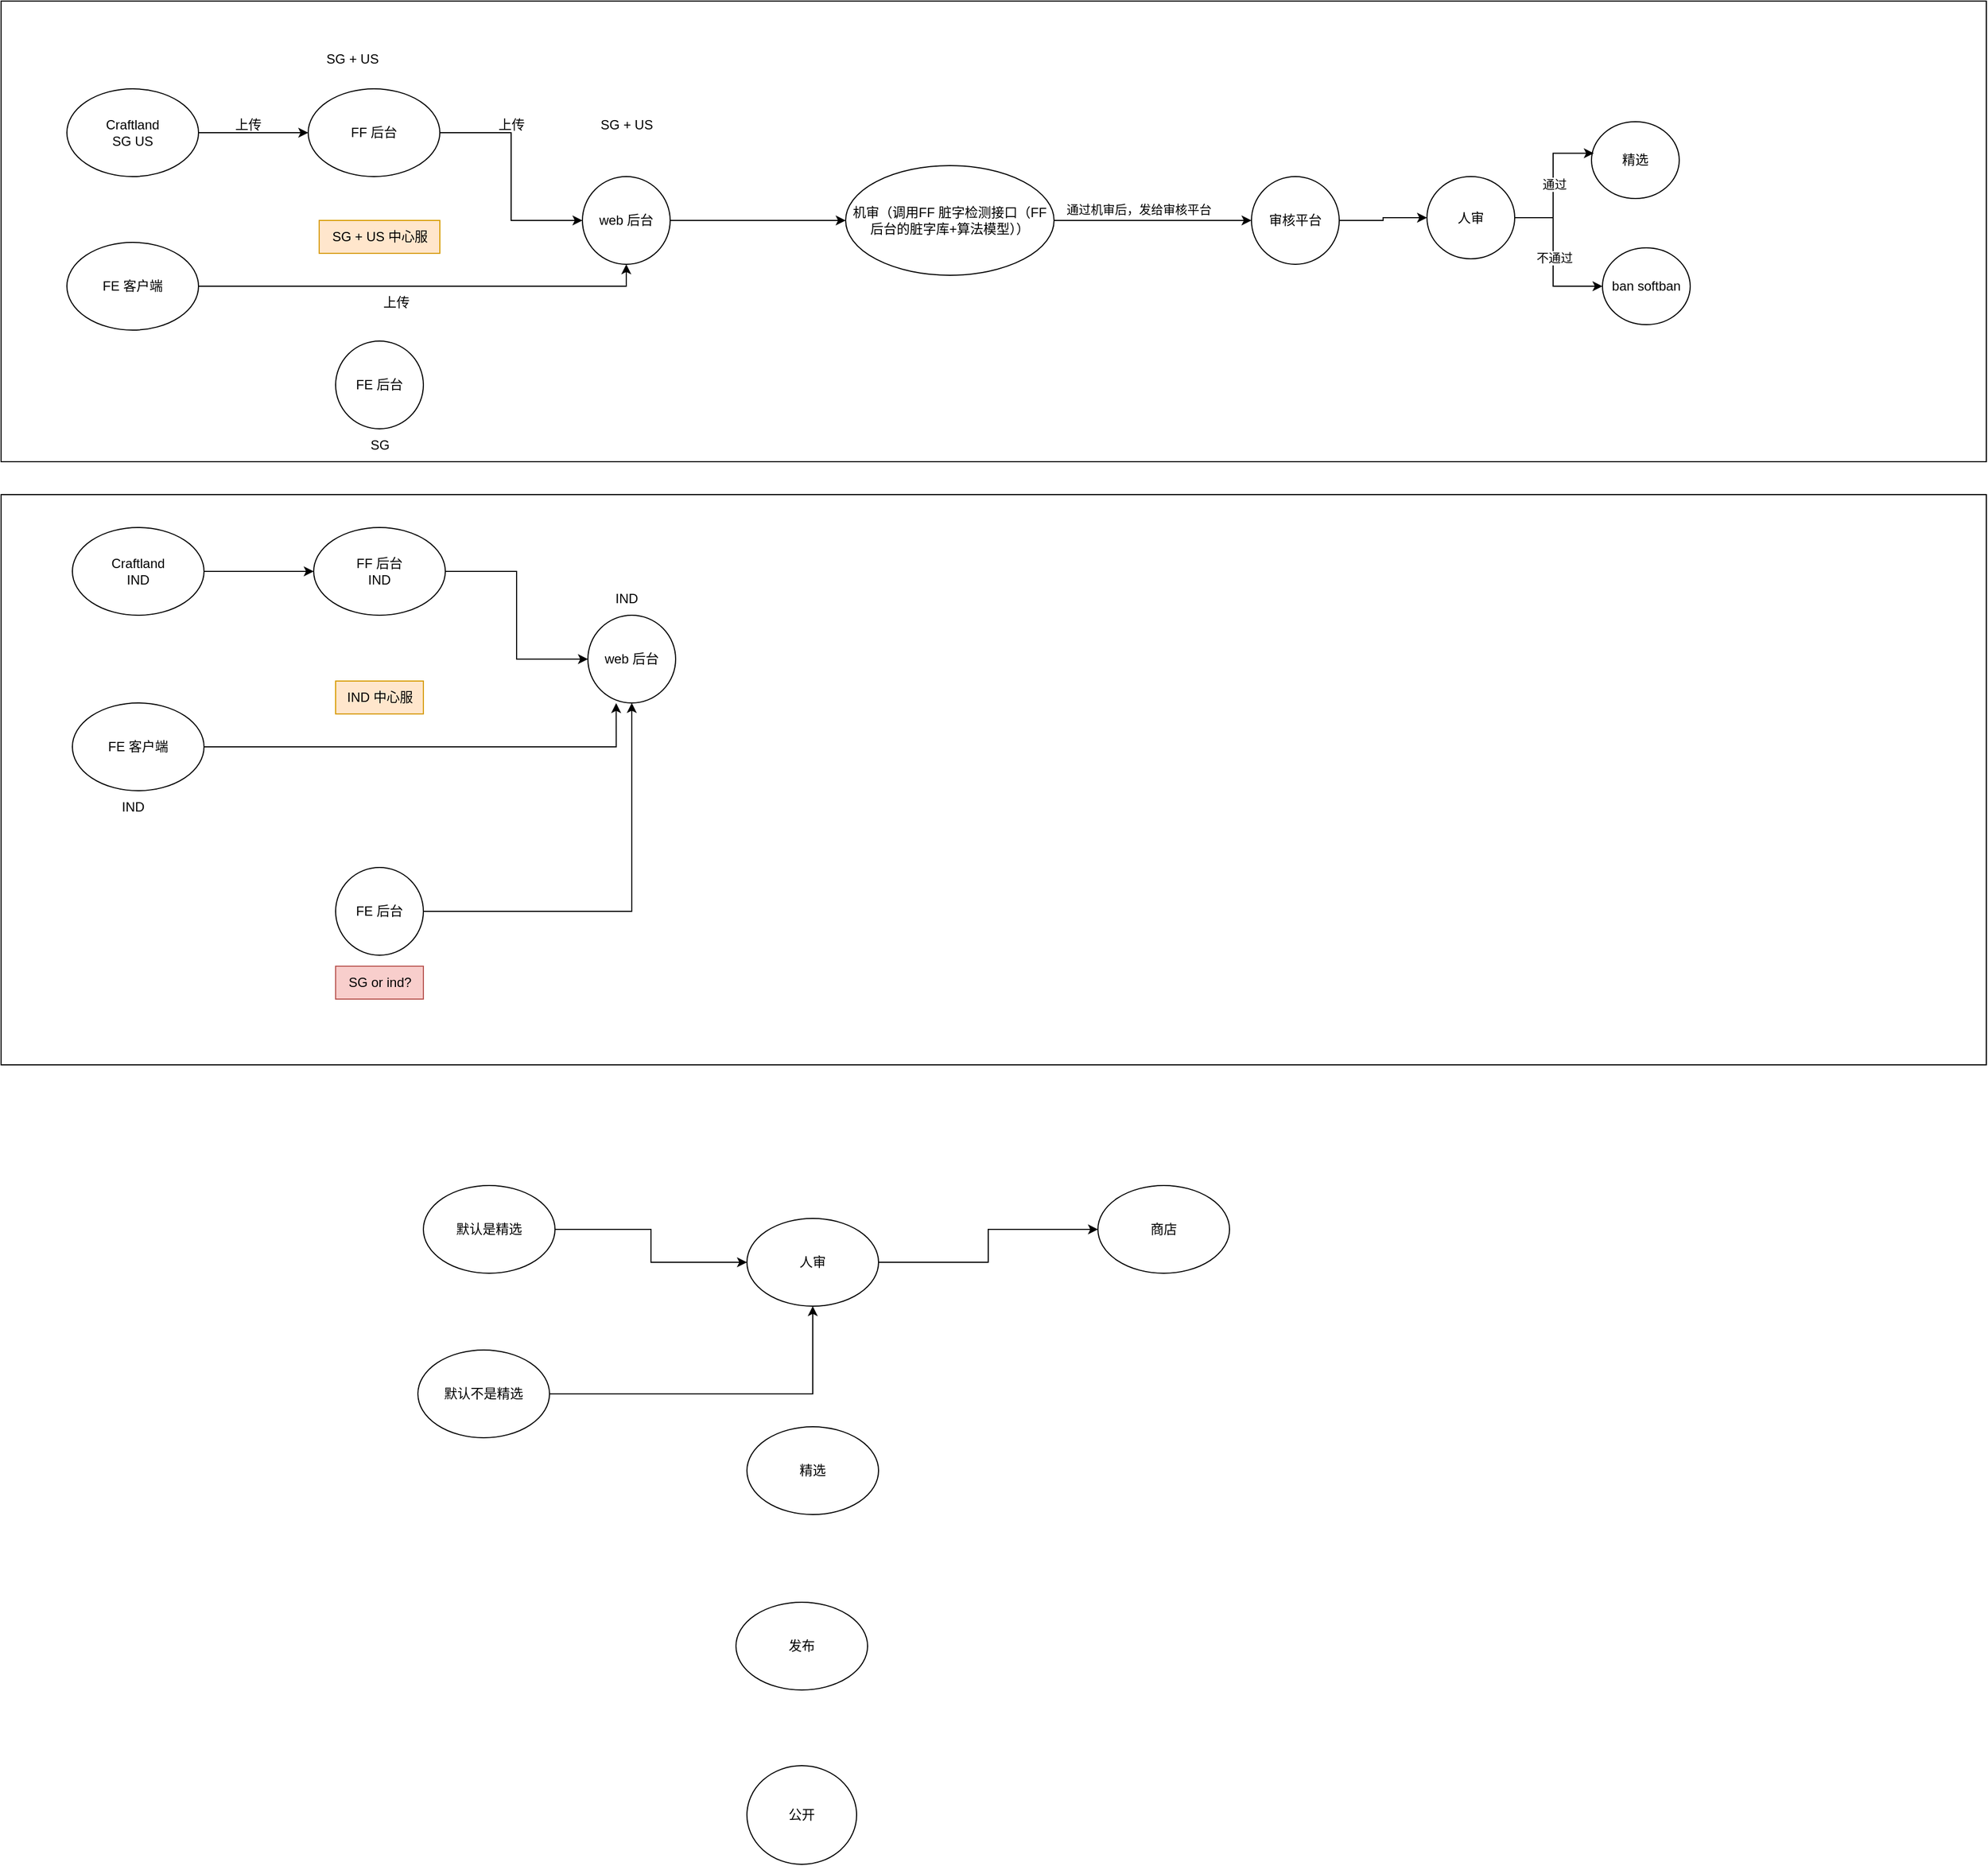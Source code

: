 <mxfile version="26.0.16">
  <diagram name="Page-1" id="s-4H0y4nMMGKN4Ni6hN0">
    <mxGraphModel dx="2680" dy="1014" grid="1" gridSize="10" guides="1" tooltips="1" connect="1" arrows="1" fold="1" page="1" pageScale="1" pageWidth="827" pageHeight="1169" math="0" shadow="0">
      <root>
        <mxCell id="0" />
        <mxCell id="1" parent="0" />
        <mxCell id="yFwIvI_ajJ5AhVCF6RWl-28" value="&lt;span style=&quot;color: rgba(0, 0, 0, 0); font-family: monospace; font-size: 0px; text-align: start; text-wrap-mode: nowrap;&quot;&gt;%3CmxGraphModel%3E%3Croot%3E%3CmxCell%20id%3D%220%22%2F%3E%3CmxCell%20id%3D%221%22%20parent%3D%220%22%2F%3E%3CmxCell%20id%3D%222%22%20value%3D%22SG%20%2B%20US%20%E4%B8%AD%E5%BF%83%E6%9C%8D%22%20style%3D%22text%3Bhtml%3D1%3Balign%3Dcenter%3BverticalAlign%3Dmiddle%3Bresizable%3D0%3Bpoints%3D%5B%5D%3Bautosize%3D1%3BstrokeColor%3Dnone%3BfillColor%3Dnone%3B%22%20vertex%3D%221%22%20parent%3D%221%22%3E%3CmxGeometry%20x%3D%22215%22%20y%3D%2248%22%20width%3D%22110%22%20height%3D%2230%22%20as%3D%22geometry%22%2F%3E%3C%2FmxCell%3E%3C%2Froot%3E%3C%2FmxGraphModel%3E&lt;/span&gt;" style="rounded=0;whiteSpace=wrap;html=1;" vertex="1" parent="1">
          <mxGeometry x="-40" y="550" width="1810" height="520" as="geometry" />
        </mxCell>
        <mxCell id="yFwIvI_ajJ5AhVCF6RWl-27" value="" style="rounded=0;whiteSpace=wrap;html=1;" vertex="1" parent="1">
          <mxGeometry x="-40" y="100" width="1810" height="420" as="geometry" />
        </mxCell>
        <mxCell id="yFwIvI_ajJ5AhVCF6RWl-8" style="edgeStyle=orthogonalEdgeStyle;rounded=0;orthogonalLoop=1;jettySize=auto;html=1;entryX=0;entryY=0.5;entryDx=0;entryDy=0;" edge="1" parent="1" source="yFwIvI_ajJ5AhVCF6RWl-1" target="yFwIvI_ajJ5AhVCF6RWl-5">
          <mxGeometry relative="1" as="geometry" />
        </mxCell>
        <mxCell id="yFwIvI_ajJ5AhVCF6RWl-1" value="Craftland&lt;div&gt;&lt;span style=&quot;text-wrap-mode: nowrap;&quot;&gt;SG US&lt;/span&gt;&lt;/div&gt;" style="ellipse;whiteSpace=wrap;html=1;" vertex="1" parent="1">
          <mxGeometry x="20" y="180" width="120" height="80" as="geometry" />
        </mxCell>
        <mxCell id="yFwIvI_ajJ5AhVCF6RWl-2" value="&amp;nbsp;" style="text;html=1;align=center;verticalAlign=middle;resizable=0;points=[];autosize=1;strokeColor=none;fillColor=none;" vertex="1" parent="1">
          <mxGeometry x="65" y="120" width="30" height="30" as="geometry" />
        </mxCell>
        <mxCell id="yFwIvI_ajJ5AhVCF6RWl-40" style="edgeStyle=orthogonalEdgeStyle;rounded=0;orthogonalLoop=1;jettySize=auto;html=1;entryX=0.5;entryY=1;entryDx=0;entryDy=0;" edge="1" parent="1" source="yFwIvI_ajJ5AhVCF6RWl-3" target="yFwIvI_ajJ5AhVCF6RWl-4">
          <mxGeometry relative="1" as="geometry" />
        </mxCell>
        <mxCell id="yFwIvI_ajJ5AhVCF6RWl-3" value="FE 客户端" style="ellipse;whiteSpace=wrap;html=1;" vertex="1" parent="1">
          <mxGeometry x="20" y="320" width="120" height="80" as="geometry" />
        </mxCell>
        <mxCell id="yFwIvI_ajJ5AhVCF6RWl-44" value="" style="edgeStyle=orthogonalEdgeStyle;rounded=0;orthogonalLoop=1;jettySize=auto;html=1;" edge="1" parent="1" source="yFwIvI_ajJ5AhVCF6RWl-4" target="yFwIvI_ajJ5AhVCF6RWl-43">
          <mxGeometry relative="1" as="geometry" />
        </mxCell>
        <mxCell id="yFwIvI_ajJ5AhVCF6RWl-4" value="web 后台" style="ellipse;whiteSpace=wrap;html=1;" vertex="1" parent="1">
          <mxGeometry x="490" y="260" width="80" height="80" as="geometry" />
        </mxCell>
        <mxCell id="yFwIvI_ajJ5AhVCF6RWl-9" style="edgeStyle=orthogonalEdgeStyle;rounded=0;orthogonalLoop=1;jettySize=auto;html=1;entryX=0;entryY=0.5;entryDx=0;entryDy=0;" edge="1" parent="1" source="yFwIvI_ajJ5AhVCF6RWl-5" target="yFwIvI_ajJ5AhVCF6RWl-4">
          <mxGeometry relative="1" as="geometry" />
        </mxCell>
        <mxCell id="yFwIvI_ajJ5AhVCF6RWl-5" value="FF 后台" style="ellipse;whiteSpace=wrap;html=1;" vertex="1" parent="1">
          <mxGeometry x="240" y="180" width="120" height="80" as="geometry" />
        </mxCell>
        <mxCell id="yFwIvI_ajJ5AhVCF6RWl-6" value="FE 后台" style="ellipse;whiteSpace=wrap;html=1;" vertex="1" parent="1">
          <mxGeometry x="265" y="410" width="80" height="80" as="geometry" />
        </mxCell>
        <mxCell id="yFwIvI_ajJ5AhVCF6RWl-7" value="SG + US" style="text;html=1;align=center;verticalAlign=middle;resizable=0;points=[];autosize=1;strokeColor=none;fillColor=none;" vertex="1" parent="1">
          <mxGeometry x="495" y="198" width="70" height="30" as="geometry" />
        </mxCell>
        <mxCell id="yFwIvI_ajJ5AhVCF6RWl-11" value="SG" style="text;html=1;align=center;verticalAlign=middle;resizable=0;points=[];autosize=1;strokeColor=none;fillColor=none;" vertex="1" parent="1">
          <mxGeometry x="285" y="490" width="40" height="30" as="geometry" />
        </mxCell>
        <mxCell id="yFwIvI_ajJ5AhVCF6RWl-13" style="edgeStyle=orthogonalEdgeStyle;rounded=0;orthogonalLoop=1;jettySize=auto;html=1;entryX=0;entryY=0.5;entryDx=0;entryDy=0;" edge="1" parent="1" source="yFwIvI_ajJ5AhVCF6RWl-14" target="yFwIvI_ajJ5AhVCF6RWl-20">
          <mxGeometry relative="1" as="geometry" />
        </mxCell>
        <mxCell id="yFwIvI_ajJ5AhVCF6RWl-14" value="Craftland&lt;div&gt;&lt;span style=&quot;text-wrap-mode: nowrap;&quot;&gt;IND&lt;/span&gt;&lt;/div&gt;" style="ellipse;whiteSpace=wrap;html=1;" vertex="1" parent="1">
          <mxGeometry x="25" y="580" width="120" height="80" as="geometry" />
        </mxCell>
        <mxCell id="yFwIvI_ajJ5AhVCF6RWl-15" value="&amp;nbsp;" style="text;html=1;align=center;verticalAlign=middle;resizable=0;points=[];autosize=1;strokeColor=none;fillColor=none;" vertex="1" parent="1">
          <mxGeometry x="70" y="520" width="30" height="30" as="geometry" />
        </mxCell>
        <mxCell id="yFwIvI_ajJ5AhVCF6RWl-39" style="edgeStyle=orthogonalEdgeStyle;rounded=0;orthogonalLoop=1;jettySize=auto;html=1;entryX=0.322;entryY=1.002;entryDx=0;entryDy=0;entryPerimeter=0;" edge="1" parent="1" source="yFwIvI_ajJ5AhVCF6RWl-17" target="yFwIvI_ajJ5AhVCF6RWl-18">
          <mxGeometry relative="1" as="geometry" />
        </mxCell>
        <mxCell id="yFwIvI_ajJ5AhVCF6RWl-17" value="FE 客户端" style="ellipse;whiteSpace=wrap;html=1;" vertex="1" parent="1">
          <mxGeometry x="25" y="740" width="120" height="80" as="geometry" />
        </mxCell>
        <mxCell id="yFwIvI_ajJ5AhVCF6RWl-18" value="web 后台" style="ellipse;whiteSpace=wrap;html=1;" vertex="1" parent="1">
          <mxGeometry x="495" y="660" width="80" height="80" as="geometry" />
        </mxCell>
        <mxCell id="yFwIvI_ajJ5AhVCF6RWl-19" style="edgeStyle=orthogonalEdgeStyle;rounded=0;orthogonalLoop=1;jettySize=auto;html=1;entryX=0;entryY=0.5;entryDx=0;entryDy=0;" edge="1" parent="1" source="yFwIvI_ajJ5AhVCF6RWl-20" target="yFwIvI_ajJ5AhVCF6RWl-18">
          <mxGeometry relative="1" as="geometry" />
        </mxCell>
        <mxCell id="yFwIvI_ajJ5AhVCF6RWl-20" value="FF 后台&lt;div&gt;IND&lt;/div&gt;" style="ellipse;whiteSpace=wrap;html=1;" vertex="1" parent="1">
          <mxGeometry x="245" y="580" width="120" height="80" as="geometry" />
        </mxCell>
        <mxCell id="yFwIvI_ajJ5AhVCF6RWl-21" style="edgeStyle=orthogonalEdgeStyle;rounded=0;orthogonalLoop=1;jettySize=auto;html=1;entryX=0.5;entryY=1;entryDx=0;entryDy=0;" edge="1" parent="1" source="yFwIvI_ajJ5AhVCF6RWl-22" target="yFwIvI_ajJ5AhVCF6RWl-18">
          <mxGeometry relative="1" as="geometry" />
        </mxCell>
        <mxCell id="yFwIvI_ajJ5AhVCF6RWl-22" value="FE 后台" style="ellipse;whiteSpace=wrap;html=1;" vertex="1" parent="1">
          <mxGeometry x="265" y="890" width="80" height="80" as="geometry" />
        </mxCell>
        <mxCell id="yFwIvI_ajJ5AhVCF6RWl-23" value="IND" style="text;html=1;align=center;verticalAlign=middle;resizable=0;points=[];autosize=1;strokeColor=none;fillColor=none;" vertex="1" parent="1">
          <mxGeometry x="510" y="630" width="40" height="30" as="geometry" />
        </mxCell>
        <mxCell id="yFwIvI_ajJ5AhVCF6RWl-24" value="SG or ind?" style="text;html=1;align=center;verticalAlign=middle;resizable=0;points=[];autosize=1;strokeColor=#b85450;fillColor=#f8cecc;" vertex="1" parent="1">
          <mxGeometry x="265" y="980" width="80" height="30" as="geometry" />
        </mxCell>
        <mxCell id="yFwIvI_ajJ5AhVCF6RWl-25" value="IND" style="text;html=1;align=center;verticalAlign=middle;resizable=0;points=[];autosize=1;strokeColor=none;fillColor=none;" vertex="1" parent="1">
          <mxGeometry x="60" y="820" width="40" height="30" as="geometry" />
        </mxCell>
        <mxCell id="yFwIvI_ajJ5AhVCF6RWl-26" value="SG + US" style="text;html=1;align=center;verticalAlign=middle;resizable=0;points=[];autosize=1;strokeColor=none;fillColor=none;" vertex="1" parent="1">
          <mxGeometry x="245" y="138" width="70" height="30" as="geometry" />
        </mxCell>
        <mxCell id="yFwIvI_ajJ5AhVCF6RWl-29" value="SG + US 中心服" style="text;html=1;align=center;verticalAlign=middle;resizable=0;points=[];autosize=1;strokeColor=#d79b00;fillColor=#ffe6cc;" vertex="1" parent="1">
          <mxGeometry x="250" y="300" width="110" height="30" as="geometry" />
        </mxCell>
        <mxCell id="yFwIvI_ajJ5AhVCF6RWl-31" value="IND 中心服" style="text;html=1;align=center;verticalAlign=middle;resizable=0;points=[];autosize=1;strokeColor=#d79b00;fillColor=#ffe6cc;" vertex="1" parent="1">
          <mxGeometry x="265" y="720" width="80" height="30" as="geometry" />
        </mxCell>
        <mxCell id="yFwIvI_ajJ5AhVCF6RWl-32" value="上传" style="text;html=1;align=center;verticalAlign=middle;resizable=0;points=[];autosize=1;strokeColor=none;fillColor=none;" vertex="1" parent="1">
          <mxGeometry x="160" y="198" width="50" height="30" as="geometry" />
        </mxCell>
        <mxCell id="yFwIvI_ajJ5AhVCF6RWl-33" value="上传" style="text;html=1;align=center;verticalAlign=middle;resizable=0;points=[];autosize=1;strokeColor=none;fillColor=none;" vertex="1" parent="1">
          <mxGeometry x="400" y="198" width="50" height="30" as="geometry" />
        </mxCell>
        <mxCell id="yFwIvI_ajJ5AhVCF6RWl-34" value="上传" style="text;html=1;align=center;verticalAlign=middle;resizable=0;points=[];autosize=1;strokeColor=none;fillColor=none;" vertex="1" parent="1">
          <mxGeometry x="295" y="360" width="50" height="30" as="geometry" />
        </mxCell>
        <mxCell id="yFwIvI_ajJ5AhVCF6RWl-46" value="" style="edgeStyle=orthogonalEdgeStyle;rounded=0;orthogonalLoop=1;jettySize=auto;html=1;" edge="1" parent="1" source="yFwIvI_ajJ5AhVCF6RWl-43" target="yFwIvI_ajJ5AhVCF6RWl-45">
          <mxGeometry relative="1" as="geometry" />
        </mxCell>
        <mxCell id="yFwIvI_ajJ5AhVCF6RWl-47" value="通过机审后，发给审核平台" style="edgeLabel;html=1;align=center;verticalAlign=middle;resizable=0;points=[];" vertex="1" connectable="0" parent="yFwIvI_ajJ5AhVCF6RWl-46">
          <mxGeometry x="-0.146" y="5" relative="1" as="geometry">
            <mxPoint y="-5" as="offset" />
          </mxGeometry>
        </mxCell>
        <mxCell id="yFwIvI_ajJ5AhVCF6RWl-43" value="机审（调用FF 脏字检测接口（FF后台的脏字库+算法模型））" style="ellipse;whiteSpace=wrap;html=1;" vertex="1" parent="1">
          <mxGeometry x="730" y="250" width="190" height="100" as="geometry" />
        </mxCell>
        <mxCell id="yFwIvI_ajJ5AhVCF6RWl-49" value="" style="edgeStyle=orthogonalEdgeStyle;rounded=0;orthogonalLoop=1;jettySize=auto;html=1;" edge="1" parent="1" source="yFwIvI_ajJ5AhVCF6RWl-45" target="yFwIvI_ajJ5AhVCF6RWl-48">
          <mxGeometry relative="1" as="geometry" />
        </mxCell>
        <mxCell id="yFwIvI_ajJ5AhVCF6RWl-45" value="审核平台" style="ellipse;whiteSpace=wrap;html=1;" vertex="1" parent="1">
          <mxGeometry x="1100" y="260" width="80" height="80" as="geometry" />
        </mxCell>
        <mxCell id="yFwIvI_ajJ5AhVCF6RWl-56" style="edgeStyle=orthogonalEdgeStyle;rounded=0;orthogonalLoop=1;jettySize=auto;html=1;" edge="1" parent="1" source="yFwIvI_ajJ5AhVCF6RWl-48" target="yFwIvI_ajJ5AhVCF6RWl-55">
          <mxGeometry relative="1" as="geometry">
            <Array as="points">
              <mxPoint x="1375" y="298" />
              <mxPoint x="1375" y="360" />
            </Array>
          </mxGeometry>
        </mxCell>
        <mxCell id="yFwIvI_ajJ5AhVCF6RWl-57" value="不通过" style="edgeLabel;html=1;align=center;verticalAlign=middle;resizable=0;points=[];" vertex="1" connectable="0" parent="yFwIvI_ajJ5AhVCF6RWl-56">
          <mxGeometry x="0.001" y="1" relative="1" as="geometry">
            <mxPoint as="offset" />
          </mxGeometry>
        </mxCell>
        <mxCell id="yFwIvI_ajJ5AhVCF6RWl-48" value="人审" style="ellipse;whiteSpace=wrap;html=1;" vertex="1" parent="1">
          <mxGeometry x="1260" y="260" width="80" height="75" as="geometry" />
        </mxCell>
        <mxCell id="yFwIvI_ajJ5AhVCF6RWl-51" value="精选" style="ellipse;whiteSpace=wrap;html=1;" vertex="1" parent="1">
          <mxGeometry x="1410" y="210" width="80" height="70" as="geometry" />
        </mxCell>
        <mxCell id="yFwIvI_ajJ5AhVCF6RWl-52" style="edgeStyle=orthogonalEdgeStyle;rounded=0;orthogonalLoop=1;jettySize=auto;html=1;entryX=0.026;entryY=0.411;entryDx=0;entryDy=0;entryPerimeter=0;" edge="1" parent="1" source="yFwIvI_ajJ5AhVCF6RWl-48" target="yFwIvI_ajJ5AhVCF6RWl-51">
          <mxGeometry relative="1" as="geometry" />
        </mxCell>
        <mxCell id="yFwIvI_ajJ5AhVCF6RWl-53" value="通过" style="edgeLabel;html=1;align=center;verticalAlign=middle;resizable=0;points=[];" vertex="1" connectable="0" parent="yFwIvI_ajJ5AhVCF6RWl-52">
          <mxGeometry x="0.005" y="-1" relative="1" as="geometry">
            <mxPoint as="offset" />
          </mxGeometry>
        </mxCell>
        <mxCell id="yFwIvI_ajJ5AhVCF6RWl-55" value="ban softban" style="ellipse;whiteSpace=wrap;html=1;" vertex="1" parent="1">
          <mxGeometry x="1420" y="325" width="80" height="70" as="geometry" />
        </mxCell>
        <mxCell id="yFwIvI_ajJ5AhVCF6RWl-66" style="edgeStyle=orthogonalEdgeStyle;rounded=0;orthogonalLoop=1;jettySize=auto;html=1;entryX=0;entryY=0.5;entryDx=0;entryDy=0;" edge="1" parent="1" source="yFwIvI_ajJ5AhVCF6RWl-60" target="yFwIvI_ajJ5AhVCF6RWl-61">
          <mxGeometry relative="1" as="geometry" />
        </mxCell>
        <mxCell id="yFwIvI_ajJ5AhVCF6RWl-60" value="默认是精选" style="ellipse;whiteSpace=wrap;html=1;" vertex="1" parent="1">
          <mxGeometry x="345" y="1180" width="120" height="80" as="geometry" />
        </mxCell>
        <mxCell id="yFwIvI_ajJ5AhVCF6RWl-68" value="" style="edgeStyle=orthogonalEdgeStyle;rounded=0;orthogonalLoop=1;jettySize=auto;html=1;" edge="1" parent="1" source="yFwIvI_ajJ5AhVCF6RWl-61" target="yFwIvI_ajJ5AhVCF6RWl-67">
          <mxGeometry relative="1" as="geometry" />
        </mxCell>
        <mxCell id="yFwIvI_ajJ5AhVCF6RWl-61" value="人审" style="ellipse;whiteSpace=wrap;html=1;" vertex="1" parent="1">
          <mxGeometry x="640" y="1210" width="120" height="80" as="geometry" />
        </mxCell>
        <mxCell id="yFwIvI_ajJ5AhVCF6RWl-62" value="精选" style="ellipse;whiteSpace=wrap;html=1;" vertex="1" parent="1">
          <mxGeometry x="640" y="1400" width="120" height="80" as="geometry" />
        </mxCell>
        <mxCell id="yFwIvI_ajJ5AhVCF6RWl-63" value="发布" style="ellipse;whiteSpace=wrap;html=1;" vertex="1" parent="1">
          <mxGeometry x="630" y="1560" width="120" height="80" as="geometry" />
        </mxCell>
        <mxCell id="yFwIvI_ajJ5AhVCF6RWl-64" value="公开" style="ellipse;whiteSpace=wrap;html=1;" vertex="1" parent="1">
          <mxGeometry x="640" y="1709" width="100" height="90" as="geometry" />
        </mxCell>
        <mxCell id="yFwIvI_ajJ5AhVCF6RWl-69" style="edgeStyle=orthogonalEdgeStyle;rounded=0;orthogonalLoop=1;jettySize=auto;html=1;entryX=0.5;entryY=1;entryDx=0;entryDy=0;" edge="1" parent="1" source="yFwIvI_ajJ5AhVCF6RWl-65" target="yFwIvI_ajJ5AhVCF6RWl-61">
          <mxGeometry relative="1" as="geometry" />
        </mxCell>
        <mxCell id="yFwIvI_ajJ5AhVCF6RWl-65" value="默认不是精选" style="ellipse;whiteSpace=wrap;html=1;" vertex="1" parent="1">
          <mxGeometry x="340" y="1330" width="120" height="80" as="geometry" />
        </mxCell>
        <mxCell id="yFwIvI_ajJ5AhVCF6RWl-67" value="商店" style="ellipse;whiteSpace=wrap;html=1;" vertex="1" parent="1">
          <mxGeometry x="960" y="1180" width="120" height="80" as="geometry" />
        </mxCell>
      </root>
    </mxGraphModel>
  </diagram>
</mxfile>
